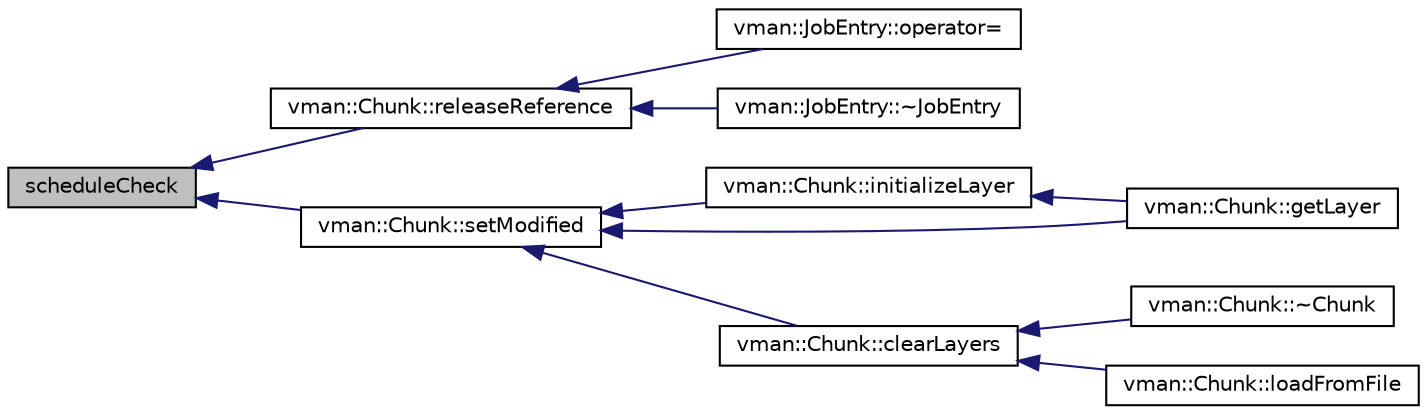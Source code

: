 digraph "scheduleCheck"
{
  bgcolor="transparent";
  edge [fontname="Helvetica",fontsize="10",labelfontname="Helvetica",labelfontsize="10"];
  node [fontname="Helvetica",fontsize="10",shape=record];
  rankdir="LR";
  Node1 [label="scheduleCheck",height=0.2,width=0.4,color="black", fillcolor="grey75", style="filled" fontcolor="black"];
  Node1 -> Node2 [dir="back",color="midnightblue",fontsize="10",style="solid",fontname="Helvetica"];
  Node2 [label="vman::Chunk::releaseReference",height=0.2,width=0.4,color="black",URL="$classvman_1_1_chunk.html#a6fd2611f78fe611efffaff9977c1c786",tooltip="Decrements the internal reference counter."];
  Node2 -> Node3 [dir="back",color="midnightblue",fontsize="10",style="solid",fontname="Helvetica"];
  Node3 [label="vman::JobEntry::operator=",height=0.2,width=0.4,color="black",URL="$classvman_1_1_job_entry.html#a0a666834371193e30782ee78aeb09317"];
  Node2 -> Node4 [dir="back",color="midnightblue",fontsize="10",style="solid",fontname="Helvetica"];
  Node4 [label="vman::JobEntry::~JobEntry",height=0.2,width=0.4,color="black",URL="$classvman_1_1_job_entry.html#ab107fc4c437605edde6d3e950981481b"];
  Node1 -> Node5 [dir="back",color="midnightblue",fontsize="10",style="solid",fontname="Helvetica"];
  Node5 [label="vman::Chunk::setModified",height=0.2,width=0.4,color="black",URL="$classvman_1_1_chunk.html#acc2f493b4387b6a2c18d8c1cee09b0ba",tooltip="If it wasn&#39;t modified before: Sets the modification flag, updates the modification time and adds the ..."];
  Node5 -> Node6 [dir="back",color="midnightblue",fontsize="10",style="solid",fontname="Helvetica"];
  Node6 [label="vman::Chunk::initializeLayer",height=0.2,width=0.4,color="black",URL="$classvman_1_1_chunk.html#a39544dfa24a26cb407f3df0b6e73e816"];
  Node6 -> Node7 [dir="back",color="midnightblue",fontsize="10",style="solid",fontname="Helvetica"];
  Node7 [label="vman::Chunk::getLayer",height=0.2,width=0.4,color="black",URL="$classvman_1_1_chunk.html#adc07bc0bec67455dfef61af9ae6571fa",tooltip="Will create a layer if it doesn&#39;t exists already."];
  Node5 -> Node8 [dir="back",color="midnightblue",fontsize="10",style="solid",fontname="Helvetica"];
  Node8 [label="vman::Chunk::clearLayers",height=0.2,width=0.4,color="black",URL="$classvman_1_1_chunk.html#a024e16938b38a032697b94ff13d1f6a3",tooltip="Deletes all layers and resets them to NULL."];
  Node8 -> Node9 [dir="back",color="midnightblue",fontsize="10",style="solid",fontname="Helvetica"];
  Node9 [label="vman::Chunk::~Chunk",height=0.2,width=0.4,color="black",URL="$classvman_1_1_chunk.html#a5aab0c1f2cbca353b840193d9d54cdd7"];
  Node8 -> Node10 [dir="back",color="midnightblue",fontsize="10",style="solid",fontname="Helvetica"];
  Node10 [label="vman::Chunk::loadFromFile",height=0.2,width=0.4,color="black",URL="$classvman_1_1_chunk.html#aedbf1cf4e63c5836f1f855d0c7322556",tooltip="Clears chunk on failure!"];
  Node5 -> Node7 [dir="back",color="midnightblue",fontsize="10",style="solid",fontname="Helvetica"];
}
